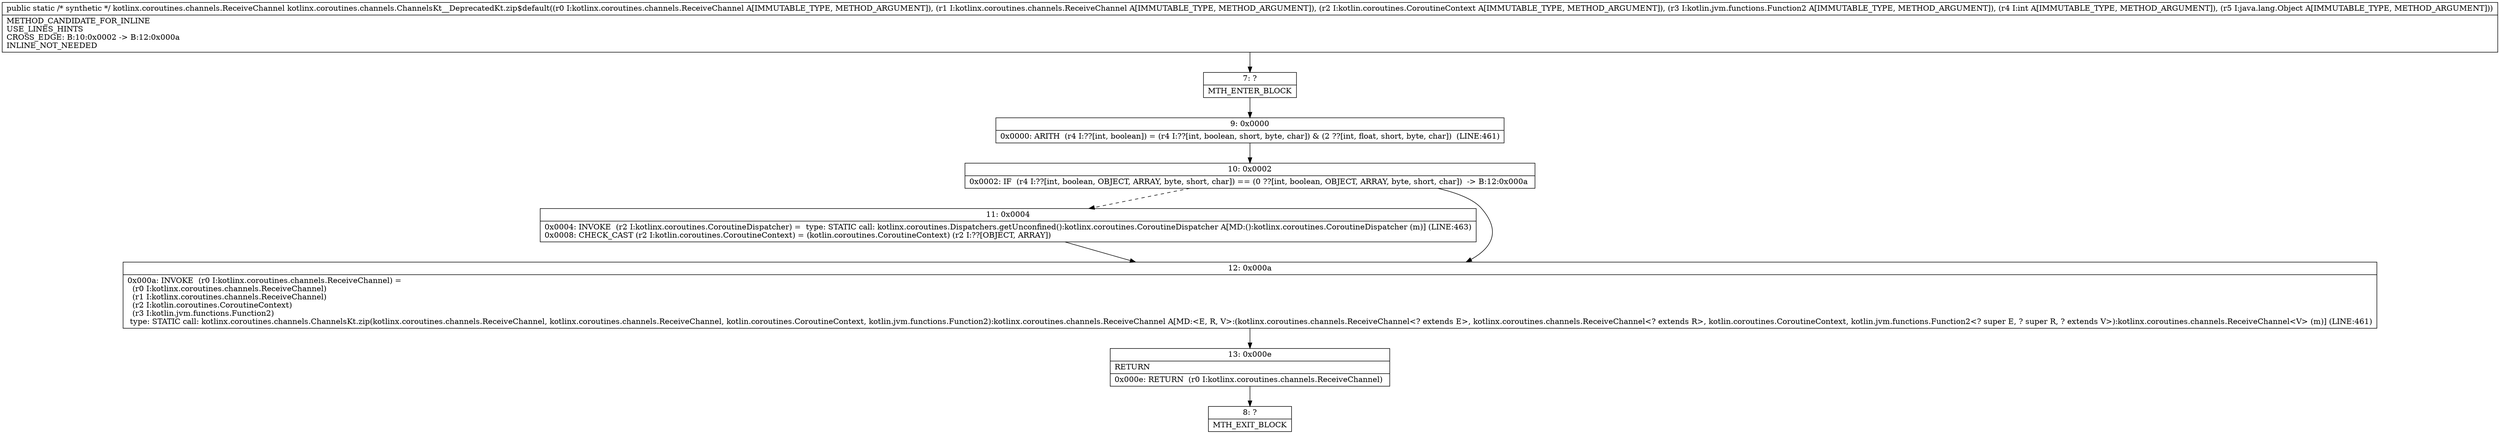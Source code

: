 digraph "CFG forkotlinx.coroutines.channels.ChannelsKt__DeprecatedKt.zip$default(Lkotlinx\/coroutines\/channels\/ReceiveChannel;Lkotlinx\/coroutines\/channels\/ReceiveChannel;Lkotlin\/coroutines\/CoroutineContext;Lkotlin\/jvm\/functions\/Function2;ILjava\/lang\/Object;)Lkotlinx\/coroutines\/channels\/ReceiveChannel;" {
Node_7 [shape=record,label="{7\:\ ?|MTH_ENTER_BLOCK\l}"];
Node_9 [shape=record,label="{9\:\ 0x0000|0x0000: ARITH  (r4 I:??[int, boolean]) = (r4 I:??[int, boolean, short, byte, char]) & (2 ??[int, float, short, byte, char])  (LINE:461)\l}"];
Node_10 [shape=record,label="{10\:\ 0x0002|0x0002: IF  (r4 I:??[int, boolean, OBJECT, ARRAY, byte, short, char]) == (0 ??[int, boolean, OBJECT, ARRAY, byte, short, char])  \-\> B:12:0x000a \l}"];
Node_11 [shape=record,label="{11\:\ 0x0004|0x0004: INVOKE  (r2 I:kotlinx.coroutines.CoroutineDispatcher) =  type: STATIC call: kotlinx.coroutines.Dispatchers.getUnconfined():kotlinx.coroutines.CoroutineDispatcher A[MD:():kotlinx.coroutines.CoroutineDispatcher (m)] (LINE:463)\l0x0008: CHECK_CAST (r2 I:kotlin.coroutines.CoroutineContext) = (kotlin.coroutines.CoroutineContext) (r2 I:??[OBJECT, ARRAY]) \l}"];
Node_12 [shape=record,label="{12\:\ 0x000a|0x000a: INVOKE  (r0 I:kotlinx.coroutines.channels.ReceiveChannel) = \l  (r0 I:kotlinx.coroutines.channels.ReceiveChannel)\l  (r1 I:kotlinx.coroutines.channels.ReceiveChannel)\l  (r2 I:kotlin.coroutines.CoroutineContext)\l  (r3 I:kotlin.jvm.functions.Function2)\l type: STATIC call: kotlinx.coroutines.channels.ChannelsKt.zip(kotlinx.coroutines.channels.ReceiveChannel, kotlinx.coroutines.channels.ReceiveChannel, kotlin.coroutines.CoroutineContext, kotlin.jvm.functions.Function2):kotlinx.coroutines.channels.ReceiveChannel A[MD:\<E, R, V\>:(kotlinx.coroutines.channels.ReceiveChannel\<? extends E\>, kotlinx.coroutines.channels.ReceiveChannel\<? extends R\>, kotlin.coroutines.CoroutineContext, kotlin.jvm.functions.Function2\<? super E, ? super R, ? extends V\>):kotlinx.coroutines.channels.ReceiveChannel\<V\> (m)] (LINE:461)\l}"];
Node_13 [shape=record,label="{13\:\ 0x000e|RETURN\l|0x000e: RETURN  (r0 I:kotlinx.coroutines.channels.ReceiveChannel) \l}"];
Node_8 [shape=record,label="{8\:\ ?|MTH_EXIT_BLOCK\l}"];
MethodNode[shape=record,label="{public static \/* synthetic *\/ kotlinx.coroutines.channels.ReceiveChannel kotlinx.coroutines.channels.ChannelsKt__DeprecatedKt.zip$default((r0 I:kotlinx.coroutines.channels.ReceiveChannel A[IMMUTABLE_TYPE, METHOD_ARGUMENT]), (r1 I:kotlinx.coroutines.channels.ReceiveChannel A[IMMUTABLE_TYPE, METHOD_ARGUMENT]), (r2 I:kotlin.coroutines.CoroutineContext A[IMMUTABLE_TYPE, METHOD_ARGUMENT]), (r3 I:kotlin.jvm.functions.Function2 A[IMMUTABLE_TYPE, METHOD_ARGUMENT]), (r4 I:int A[IMMUTABLE_TYPE, METHOD_ARGUMENT]), (r5 I:java.lang.Object A[IMMUTABLE_TYPE, METHOD_ARGUMENT]))  | METHOD_CANDIDATE_FOR_INLINE\lUSE_LINES_HINTS\lCROSS_EDGE: B:10:0x0002 \-\> B:12:0x000a\lINLINE_NOT_NEEDED\l}"];
MethodNode -> Node_7;Node_7 -> Node_9;
Node_9 -> Node_10;
Node_10 -> Node_11[style=dashed];
Node_10 -> Node_12;
Node_11 -> Node_12;
Node_12 -> Node_13;
Node_13 -> Node_8;
}

